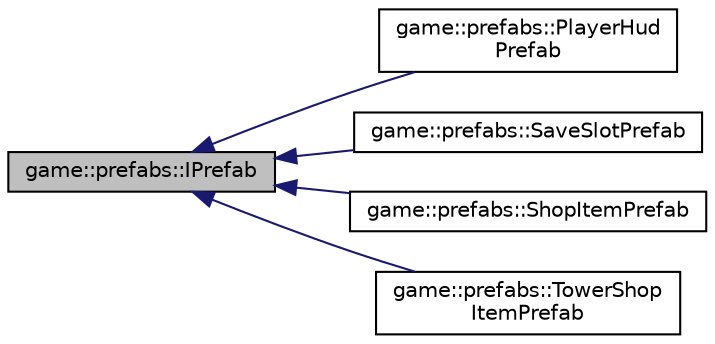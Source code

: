 digraph "game::prefabs::IPrefab"
{
 // LATEX_PDF_SIZE
  edge [fontname="Helvetica",fontsize="10",labelfontname="Helvetica",labelfontsize="10"];
  node [fontname="Helvetica",fontsize="10",shape=record];
  rankdir="LR";
  Node1 [label="game::prefabs::IPrefab",height=0.2,width=0.4,color="black", fillcolor="grey75", style="filled", fontcolor="black",tooltip=" "];
  Node1 -> Node2 [dir="back",color="midnightblue",fontsize="10",style="solid",fontname="Helvetica"];
  Node2 [label="game::prefabs::PlayerHud\lPrefab",height=0.2,width=0.4,color="black", fillcolor="white", style="filled",URL="$classgame_1_1prefabs_1_1PlayerHudPrefab.html",tooltip="predefined player HUD menu"];
  Node1 -> Node3 [dir="back",color="midnightblue",fontsize="10",style="solid",fontname="Helvetica"];
  Node3 [label="game::prefabs::SaveSlotPrefab",height=0.2,width=0.4,color="black", fillcolor="white", style="filled",URL="$classgame_1_1prefabs_1_1SaveSlotPrefab.html",tooltip="predefined game save slot menu"];
  Node1 -> Node4 [dir="back",color="midnightblue",fontsize="10",style="solid",fontname="Helvetica"];
  Node4 [label="game::prefabs::ShopItemPrefab",height=0.2,width=0.4,color="black", fillcolor="white", style="filled",URL="$classgame_1_1prefabs_1_1ShopItemPrefab.html",tooltip="predefined game shop item UI"];
  Node1 -> Node5 [dir="back",color="midnightblue",fontsize="10",style="solid",fontname="Helvetica"];
  Node5 [label="game::prefabs::TowerShop\lItemPrefab",height=0.2,width=0.4,color="black", fillcolor="white", style="filled",URL="$classgame_1_1prefabs_1_1TowerShopItemPrefab.html",tooltip="predefined tower shop menu"];
}
